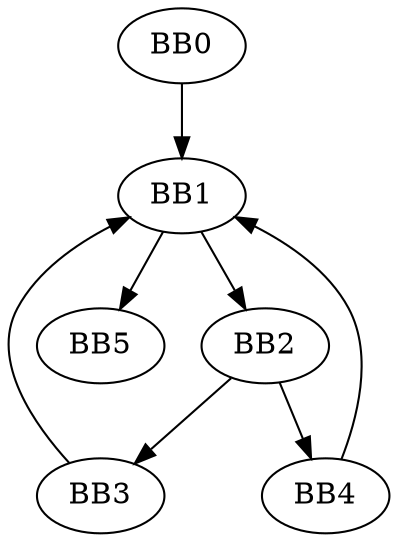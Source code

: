 digraph abc {
  BB0 -> BB1 
  BB1 -> BB2
  BB1 -> BB5
  BB2 -> BB3
  BB2 -> BB4
  BB3 -> BB1
  BB4 -> BB1
}
